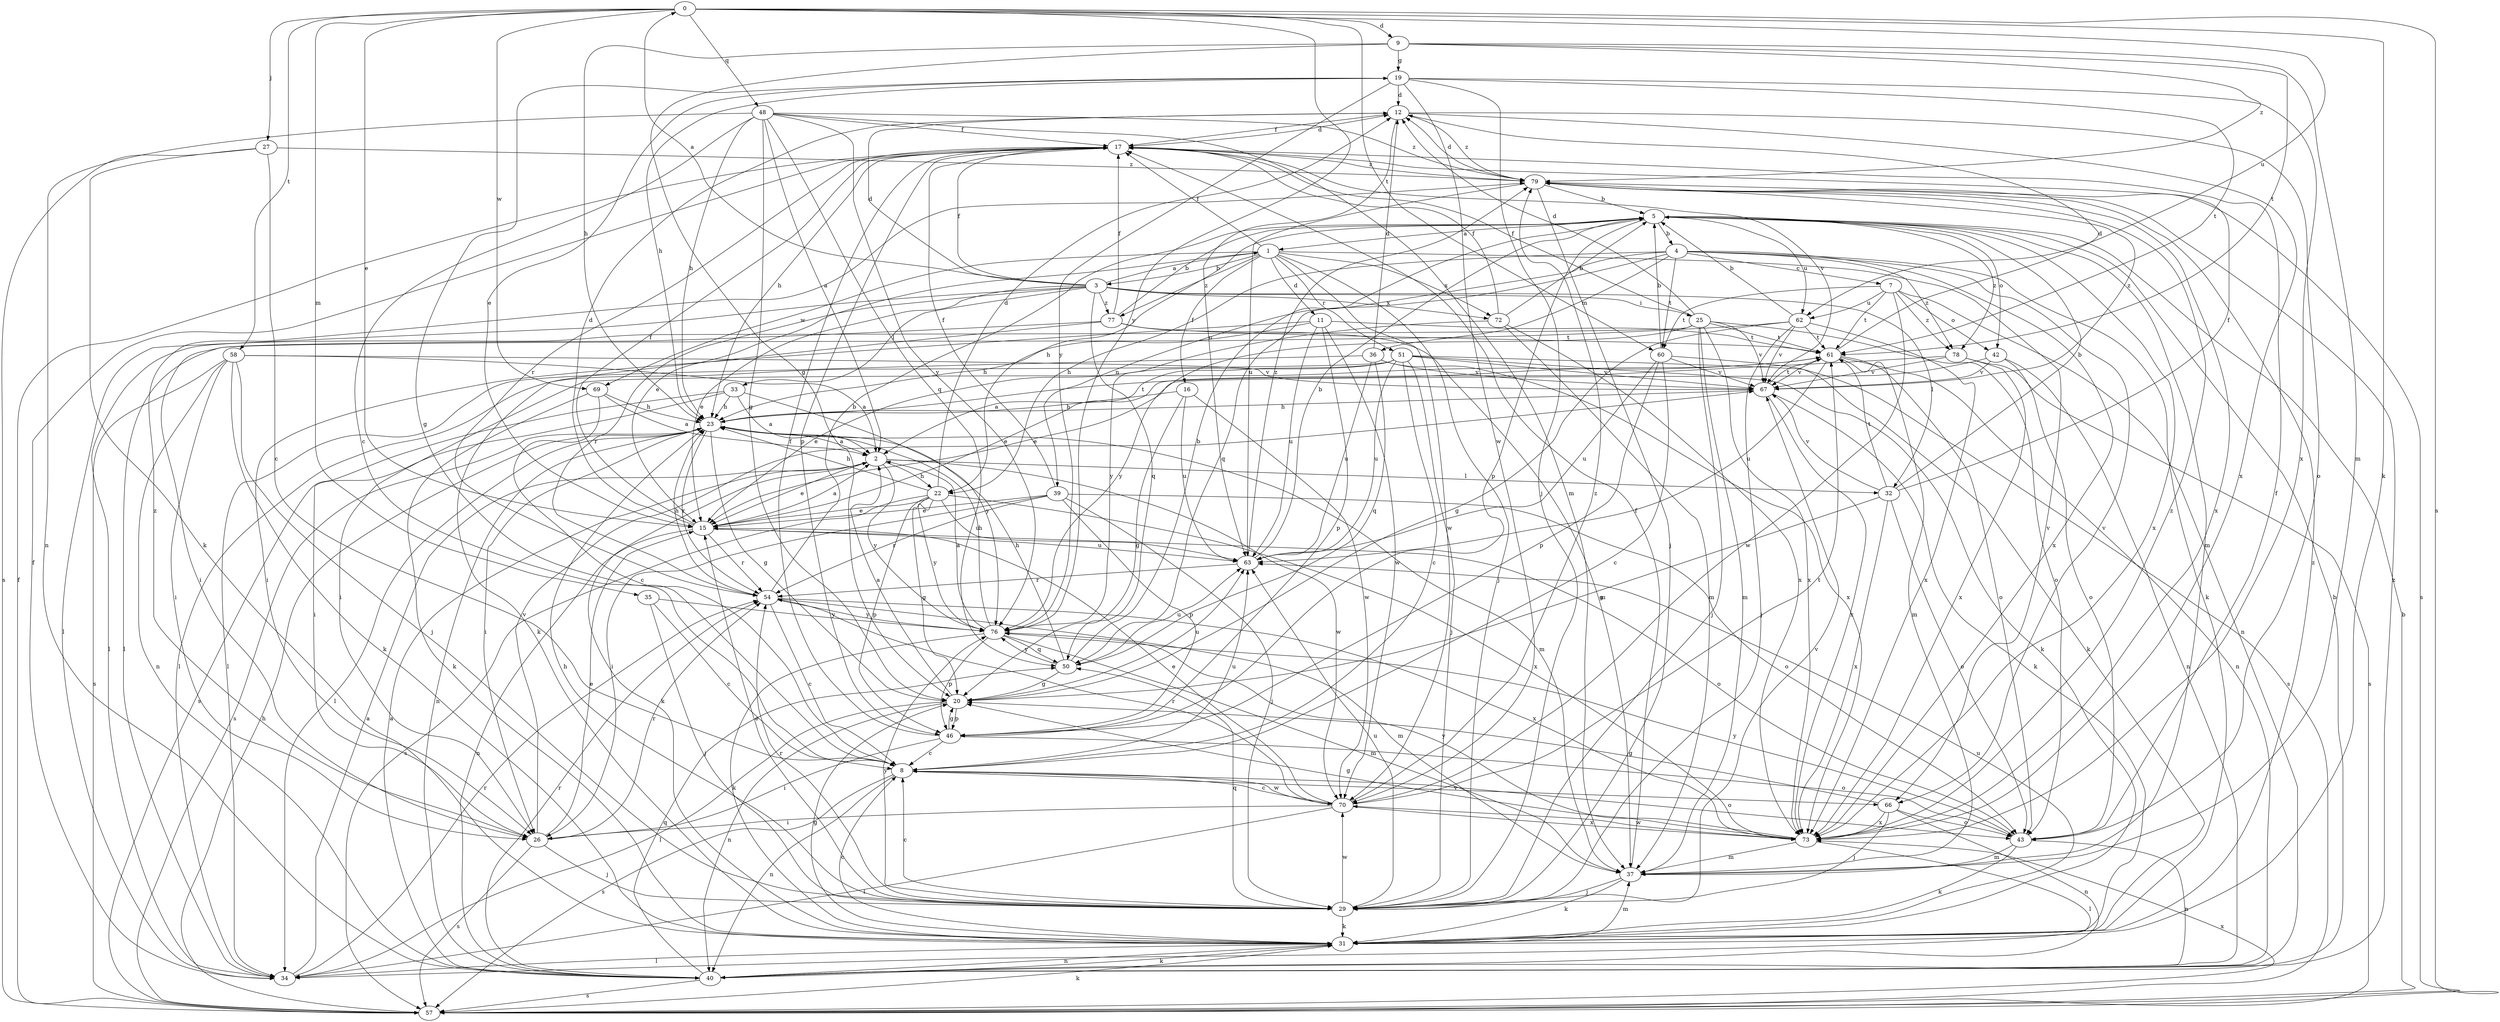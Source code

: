 strict digraph  {
0;
1;
2;
3;
4;
5;
7;
8;
9;
11;
12;
15;
16;
17;
19;
20;
22;
23;
25;
26;
27;
29;
31;
32;
33;
34;
35;
36;
37;
39;
40;
42;
43;
46;
48;
50;
51;
54;
57;
58;
60;
61;
62;
63;
66;
67;
69;
70;
72;
73;
76;
77;
78;
79;
0 -> 9  [label=d];
0 -> 15  [label=e];
0 -> 27  [label=j];
0 -> 31  [label=k];
0 -> 35  [label=m];
0 -> 48  [label=q];
0 -> 57  [label=s];
0 -> 58  [label=t];
0 -> 60  [label=t];
0 -> 62  [label=u];
0 -> 69  [label=w];
0 -> 76  [label=y];
1 -> 3  [label=b];
1 -> 11  [label=d];
1 -> 15  [label=e];
1 -> 16  [label=f];
1 -> 17  [label=f];
1 -> 29  [label=j];
1 -> 51  [label=r];
1 -> 66  [label=v];
1 -> 69  [label=w];
1 -> 70  [label=w];
1 -> 72  [label=x];
1 -> 77  [label=z];
2 -> 15  [label=e];
2 -> 22  [label=h];
2 -> 31  [label=k];
2 -> 32  [label=l];
2 -> 70  [label=w];
2 -> 76  [label=y];
3 -> 0  [label=a];
3 -> 1  [label=a];
3 -> 12  [label=d];
3 -> 15  [label=e];
3 -> 17  [label=f];
3 -> 25  [label=i];
3 -> 32  [label=l];
3 -> 33  [label=l];
3 -> 34  [label=l];
3 -> 50  [label=q];
3 -> 54  [label=r];
3 -> 72  [label=x];
3 -> 77  [label=z];
4 -> 7  [label=c];
4 -> 22  [label=h];
4 -> 31  [label=k];
4 -> 36  [label=m];
4 -> 39  [label=n];
4 -> 50  [label=q];
4 -> 60  [label=t];
4 -> 66  [label=v];
4 -> 73  [label=x];
4 -> 78  [label=z];
5 -> 1  [label=a];
5 -> 4  [label=b];
5 -> 22  [label=h];
5 -> 37  [label=m];
5 -> 42  [label=o];
5 -> 46  [label=p];
5 -> 62  [label=u];
5 -> 73  [label=x];
5 -> 78  [label=z];
7 -> 40  [label=n];
7 -> 42  [label=o];
7 -> 60  [label=t];
7 -> 61  [label=t];
7 -> 62  [label=u];
7 -> 70  [label=w];
7 -> 78  [label=z];
8 -> 19  [label=g];
8 -> 40  [label=n];
8 -> 43  [label=o];
8 -> 57  [label=s];
8 -> 63  [label=u];
8 -> 66  [label=v];
8 -> 70  [label=w];
9 -> 19  [label=g];
9 -> 20  [label=g];
9 -> 23  [label=h];
9 -> 37  [label=m];
9 -> 61  [label=t];
9 -> 79  [label=z];
11 -> 23  [label=h];
11 -> 26  [label=i];
11 -> 46  [label=p];
11 -> 61  [label=t];
11 -> 63  [label=u];
11 -> 70  [label=w];
12 -> 17  [label=f];
12 -> 43  [label=o];
12 -> 63  [label=u];
12 -> 73  [label=x];
12 -> 79  [label=z];
15 -> 2  [label=a];
15 -> 12  [label=d];
15 -> 17  [label=f];
15 -> 40  [label=n];
15 -> 43  [label=o];
15 -> 54  [label=r];
15 -> 63  [label=u];
16 -> 20  [label=g];
16 -> 23  [label=h];
16 -> 63  [label=u];
16 -> 70  [label=w];
17 -> 12  [label=d];
17 -> 23  [label=h];
17 -> 46  [label=p];
17 -> 54  [label=r];
17 -> 67  [label=v];
17 -> 79  [label=z];
19 -> 12  [label=d];
19 -> 15  [label=e];
19 -> 23  [label=h];
19 -> 29  [label=j];
19 -> 61  [label=t];
19 -> 70  [label=w];
19 -> 73  [label=x];
19 -> 76  [label=y];
20 -> 2  [label=a];
20 -> 34  [label=l];
20 -> 40  [label=n];
20 -> 46  [label=p];
20 -> 63  [label=u];
22 -> 12  [label=d];
22 -> 15  [label=e];
22 -> 20  [label=g];
22 -> 23  [label=h];
22 -> 46  [label=p];
22 -> 57  [label=s];
22 -> 63  [label=u];
22 -> 73  [label=x];
22 -> 76  [label=y];
23 -> 2  [label=a];
23 -> 20  [label=g];
23 -> 26  [label=i];
23 -> 34  [label=l];
23 -> 37  [label=m];
23 -> 40  [label=n];
23 -> 54  [label=r];
23 -> 57  [label=s];
23 -> 61  [label=t];
25 -> 12  [label=d];
25 -> 17  [label=f];
25 -> 29  [label=j];
25 -> 34  [label=l];
25 -> 37  [label=m];
25 -> 43  [label=o];
25 -> 61  [label=t];
25 -> 67  [label=v];
25 -> 73  [label=x];
25 -> 76  [label=y];
26 -> 15  [label=e];
26 -> 29  [label=j];
26 -> 54  [label=r];
26 -> 57  [label=s];
26 -> 67  [label=v];
26 -> 79  [label=z];
27 -> 8  [label=c];
27 -> 31  [label=k];
27 -> 57  [label=s];
27 -> 79  [label=z];
29 -> 8  [label=c];
29 -> 15  [label=e];
29 -> 23  [label=h];
29 -> 31  [label=k];
29 -> 50  [label=q];
29 -> 54  [label=r];
29 -> 63  [label=u];
29 -> 67  [label=v];
29 -> 70  [label=w];
29 -> 76  [label=y];
31 -> 8  [label=c];
31 -> 20  [label=g];
31 -> 34  [label=l];
31 -> 37  [label=m];
31 -> 40  [label=n];
31 -> 63  [label=u];
31 -> 79  [label=z];
32 -> 5  [label=b];
32 -> 17  [label=f];
32 -> 20  [label=g];
32 -> 43  [label=o];
32 -> 61  [label=t];
32 -> 67  [label=v];
32 -> 73  [label=x];
33 -> 2  [label=a];
33 -> 23  [label=h];
33 -> 26  [label=i];
33 -> 57  [label=s];
33 -> 76  [label=y];
34 -> 2  [label=a];
34 -> 17  [label=f];
34 -> 54  [label=r];
35 -> 8  [label=c];
35 -> 29  [label=j];
35 -> 76  [label=y];
36 -> 12  [label=d];
36 -> 34  [label=l];
36 -> 50  [label=q];
36 -> 63  [label=u];
36 -> 67  [label=v];
36 -> 73  [label=x];
37 -> 17  [label=f];
37 -> 29  [label=j];
37 -> 31  [label=k];
39 -> 15  [label=e];
39 -> 17  [label=f];
39 -> 26  [label=i];
39 -> 29  [label=j];
39 -> 43  [label=o];
39 -> 46  [label=p];
39 -> 54  [label=r];
40 -> 2  [label=a];
40 -> 5  [label=b];
40 -> 31  [label=k];
40 -> 50  [label=q];
40 -> 54  [label=r];
40 -> 57  [label=s];
40 -> 79  [label=z];
42 -> 15  [label=e];
42 -> 40  [label=n];
42 -> 43  [label=o];
42 -> 67  [label=v];
43 -> 17  [label=f];
43 -> 31  [label=k];
43 -> 37  [label=m];
43 -> 40  [label=n];
43 -> 76  [label=y];
46 -> 8  [label=c];
46 -> 17  [label=f];
46 -> 20  [label=g];
46 -> 26  [label=i];
46 -> 43  [label=o];
48 -> 2  [label=a];
48 -> 8  [label=c];
48 -> 17  [label=f];
48 -> 20  [label=g];
48 -> 23  [label=h];
48 -> 37  [label=m];
48 -> 40  [label=n];
48 -> 50  [label=q];
48 -> 76  [label=y];
48 -> 79  [label=z];
50 -> 5  [label=b];
50 -> 20  [label=g];
50 -> 23  [label=h];
50 -> 63  [label=u];
50 -> 76  [label=y];
51 -> 2  [label=a];
51 -> 8  [label=c];
51 -> 15  [label=e];
51 -> 29  [label=j];
51 -> 31  [label=k];
51 -> 34  [label=l];
51 -> 57  [label=s];
51 -> 63  [label=u];
51 -> 67  [label=v];
54 -> 5  [label=b];
54 -> 8  [label=c];
54 -> 23  [label=h];
54 -> 37  [label=m];
54 -> 73  [label=x];
54 -> 76  [label=y];
57 -> 5  [label=b];
57 -> 17  [label=f];
57 -> 23  [label=h];
57 -> 31  [label=k];
57 -> 73  [label=x];
58 -> 2  [label=a];
58 -> 26  [label=i];
58 -> 29  [label=j];
58 -> 31  [label=k];
58 -> 40  [label=n];
58 -> 57  [label=s];
58 -> 67  [label=v];
60 -> 5  [label=b];
60 -> 8  [label=c];
60 -> 31  [label=k];
60 -> 46  [label=p];
60 -> 63  [label=u];
60 -> 67  [label=v];
61 -> 12  [label=d];
61 -> 26  [label=i];
61 -> 37  [label=m];
61 -> 40  [label=n];
61 -> 43  [label=o];
61 -> 63  [label=u];
61 -> 67  [label=v];
62 -> 5  [label=b];
62 -> 20  [label=g];
62 -> 29  [label=j];
62 -> 34  [label=l];
62 -> 61  [label=t];
62 -> 67  [label=v];
62 -> 73  [label=x];
63 -> 5  [label=b];
63 -> 54  [label=r];
63 -> 79  [label=z];
66 -> 20  [label=g];
66 -> 29  [label=j];
66 -> 40  [label=n];
66 -> 43  [label=o];
66 -> 73  [label=x];
67 -> 23  [label=h];
67 -> 31  [label=k];
67 -> 61  [label=t];
67 -> 73  [label=x];
67 -> 79  [label=z];
69 -> 2  [label=a];
69 -> 8  [label=c];
69 -> 23  [label=h];
69 -> 31  [label=k];
70 -> 8  [label=c];
70 -> 15  [label=e];
70 -> 26  [label=i];
70 -> 34  [label=l];
70 -> 54  [label=r];
70 -> 61  [label=t];
70 -> 73  [label=x];
70 -> 79  [label=z];
72 -> 5  [label=b];
72 -> 17  [label=f];
72 -> 37  [label=m];
72 -> 73  [label=x];
72 -> 76  [label=y];
73 -> 20  [label=g];
73 -> 34  [label=l];
73 -> 37  [label=m];
73 -> 70  [label=w];
73 -> 76  [label=y];
73 -> 79  [label=z];
76 -> 2  [label=a];
76 -> 23  [label=h];
76 -> 31  [label=k];
76 -> 37  [label=m];
76 -> 46  [label=p];
76 -> 50  [label=q];
77 -> 5  [label=b];
77 -> 17  [label=f];
77 -> 26  [label=i];
77 -> 31  [label=k];
77 -> 37  [label=m];
77 -> 61  [label=t];
78 -> 15  [label=e];
78 -> 57  [label=s];
78 -> 67  [label=v];
78 -> 73  [label=x];
79 -> 5  [label=b];
79 -> 12  [label=d];
79 -> 29  [label=j];
79 -> 57  [label=s];
79 -> 63  [label=u];
79 -> 73  [label=x];
}

